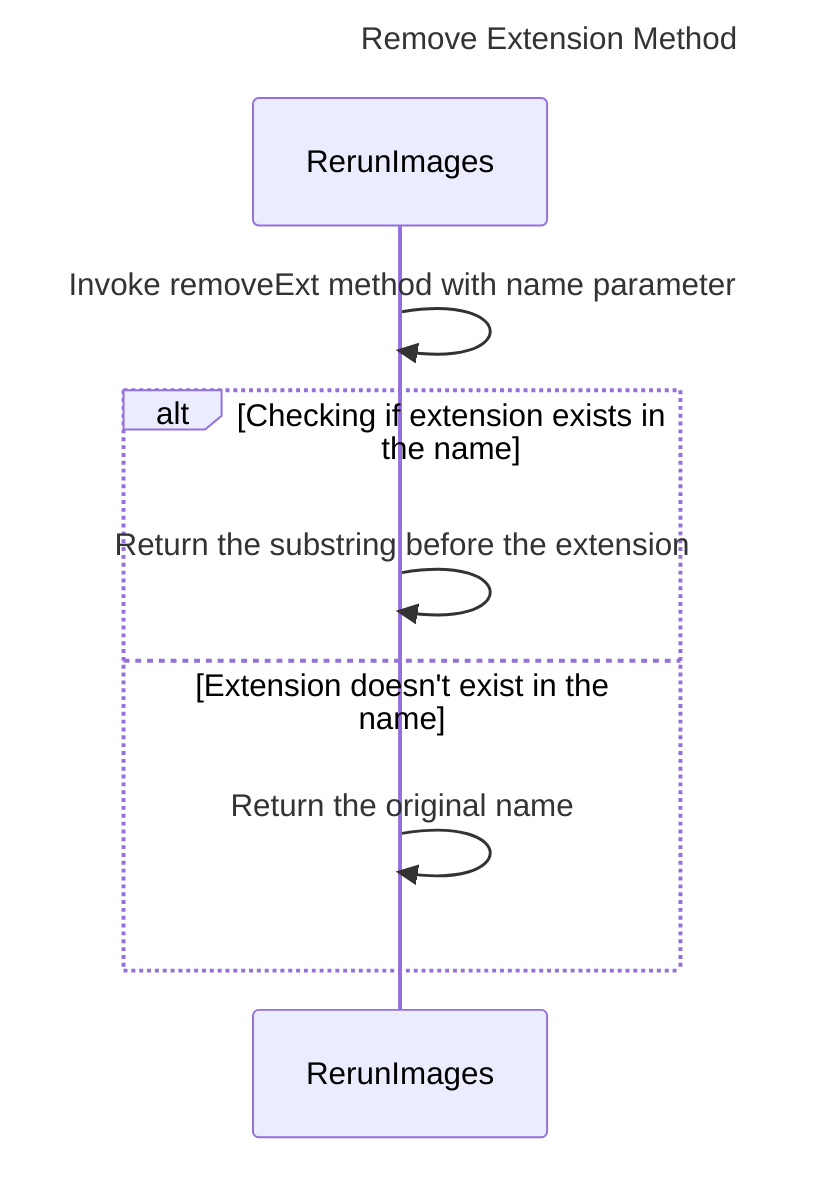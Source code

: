 ---
title: Remove Extension Method
---

sequenceDiagram
    participant RerunImages

    RerunImages->>RerunImages: Invoke removeExt method with name parameter
    alt Checking if extension exists in the name
        RerunImages->>RerunImages: Return the substring before the extension
    else Extension doesn't exist in the name
        RerunImages->>RerunImages: Return the original name
    end